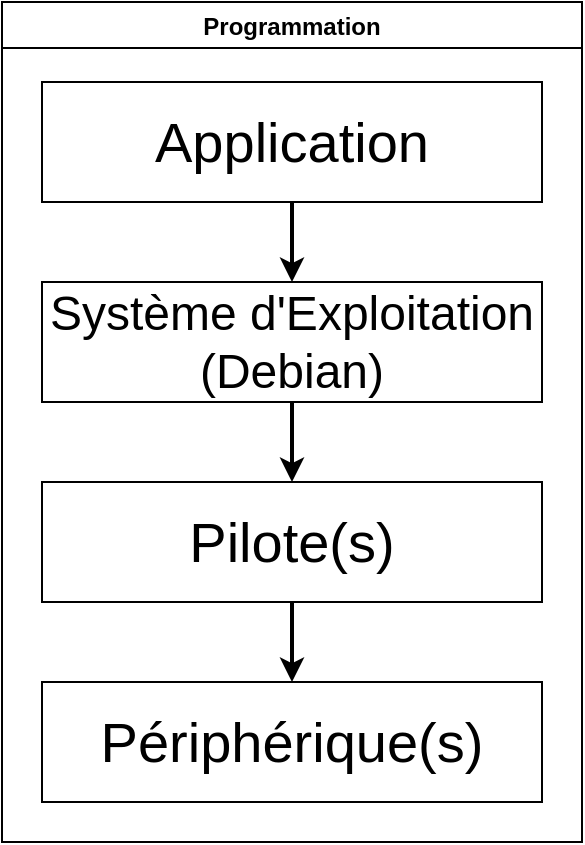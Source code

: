 <mxfile version="14.7.4" type="github">
  <diagram id="PQvo7xNXRfopdosZ4BcQ" name="Page-1">
    <mxGraphModel dx="1038" dy="555" grid="1" gridSize="10" guides="1" tooltips="1" connect="1" arrows="1" fold="1" page="1" pageScale="1" pageWidth="850" pageHeight="1100" math="0" shadow="0">
      <root>
        <mxCell id="0" />
        <mxCell id="1" parent="0" />
        <mxCell id="vIm-NWBDedtI4yLV9VMp-5" style="edgeStyle=orthogonalEdgeStyle;rounded=0;orthogonalLoop=1;jettySize=auto;html=1;exitX=0.5;exitY=1;exitDx=0;exitDy=0;entryX=0.5;entryY=0;entryDx=0;entryDy=0;strokeWidth=2;" edge="1" parent="1" source="vIm-NWBDedtI4yLV9VMp-1" target="vIm-NWBDedtI4yLV9VMp-2">
          <mxGeometry relative="1" as="geometry" />
        </mxCell>
        <mxCell id="vIm-NWBDedtI4yLV9VMp-1" value="&lt;font style=&quot;font-size: 28px&quot;&gt;Application&lt;/font&gt; " style="rounded=0;whiteSpace=wrap;html=1;" vertex="1" parent="1">
          <mxGeometry x="160" y="120" width="250" height="60" as="geometry" />
        </mxCell>
        <mxCell id="vIm-NWBDedtI4yLV9VMp-6" style="edgeStyle=orthogonalEdgeStyle;rounded=0;orthogonalLoop=1;jettySize=auto;html=1;exitX=0.5;exitY=1;exitDx=0;exitDy=0;entryX=0.5;entryY=0;entryDx=0;entryDy=0;strokeWidth=2;" edge="1" parent="1" source="vIm-NWBDedtI4yLV9VMp-2" target="vIm-NWBDedtI4yLV9VMp-3">
          <mxGeometry relative="1" as="geometry" />
        </mxCell>
        <mxCell id="vIm-NWBDedtI4yLV9VMp-2" value="&lt;div&gt;&lt;font style=&quot;font-size: 24px&quot;&gt;Système d&#39;Exploitation (Debian)&lt;br&gt;&lt;/font&gt;&lt;/div&gt;" style="rounded=0;whiteSpace=wrap;html=1;" vertex="1" parent="1">
          <mxGeometry x="160" y="220" width="250" height="60" as="geometry" />
        </mxCell>
        <mxCell id="vIm-NWBDedtI4yLV9VMp-7" style="edgeStyle=orthogonalEdgeStyle;rounded=0;orthogonalLoop=1;jettySize=auto;html=1;exitX=0.5;exitY=1;exitDx=0;exitDy=0;entryX=0.5;entryY=0;entryDx=0;entryDy=0;strokeWidth=2;" edge="1" parent="1" source="vIm-NWBDedtI4yLV9VMp-3" target="vIm-NWBDedtI4yLV9VMp-4">
          <mxGeometry relative="1" as="geometry" />
        </mxCell>
        <mxCell id="vIm-NWBDedtI4yLV9VMp-3" value="&lt;font style=&quot;font-size: 28px&quot;&gt;Pilote(s)&lt;/font&gt;" style="rounded=0;whiteSpace=wrap;html=1;" vertex="1" parent="1">
          <mxGeometry x="160" y="320" width="250" height="60" as="geometry" />
        </mxCell>
        <mxCell id="vIm-NWBDedtI4yLV9VMp-4" value="&lt;font style=&quot;font-size: 28px&quot;&gt;Périphérique(s)&lt;br&gt;&lt;/font&gt;" style="rounded=0;whiteSpace=wrap;html=1;" vertex="1" parent="1">
          <mxGeometry x="160" y="420" width="250" height="60" as="geometry" />
        </mxCell>
        <mxCell id="vIm-NWBDedtI4yLV9VMp-12" value="Programmation" style="swimlane;" vertex="1" parent="1">
          <mxGeometry x="140" y="80" width="290" height="420" as="geometry">
            <mxRectangle x="310" y="150" width="140" height="23" as="alternateBounds" />
          </mxGeometry>
        </mxCell>
      </root>
    </mxGraphModel>
  </diagram>
</mxfile>

